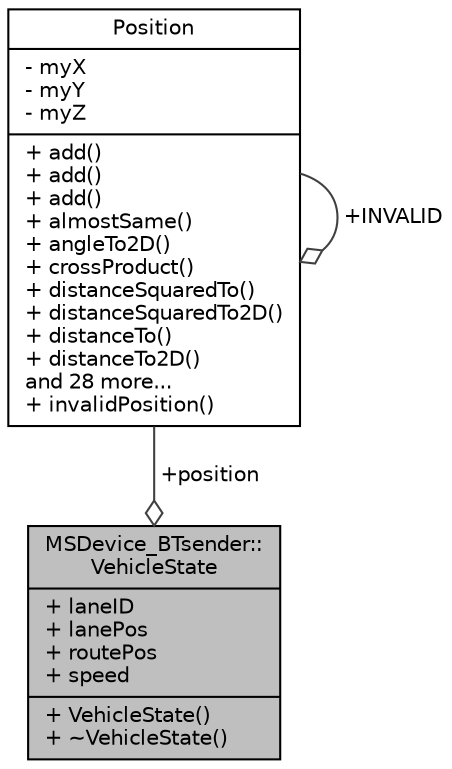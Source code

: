 digraph "MSDevice_BTsender::VehicleState"
{
  edge [fontname="Helvetica",fontsize="10",labelfontname="Helvetica",labelfontsize="10"];
  node [fontname="Helvetica",fontsize="10",shape=record];
  Node1 [label="{MSDevice_BTsender::\lVehicleState\n|+ laneID\l+ lanePos\l+ routePos\l+ speed\l|+ VehicleState()\l+ ~VehicleState()\l}",height=0.2,width=0.4,color="black", fillcolor="grey75", style="filled", fontcolor="black"];
  Node2 -> Node1 [color="grey25",fontsize="10",style="solid",label=" +position" ,arrowhead="odiamond",fontname="Helvetica"];
  Node2 [label="{Position\n|- myX\l- myY\l- myZ\l|+ add()\l+ add()\l+ add()\l+ almostSame()\l+ angleTo2D()\l+ crossProduct()\l+ distanceSquaredTo()\l+ distanceSquaredTo2D()\l+ distanceTo()\l+ distanceTo2D()\land 28 more...\l+ invalidPosition()\l}",height=0.2,width=0.4,color="black", fillcolor="white", style="filled",URL="$d7/d3b/class_position.html",tooltip="A point in 2D or 3D with translation and scaling methods. "];
  Node2 -> Node2 [color="grey25",fontsize="10",style="solid",label=" +INVALID" ,arrowhead="odiamond",fontname="Helvetica"];
}
